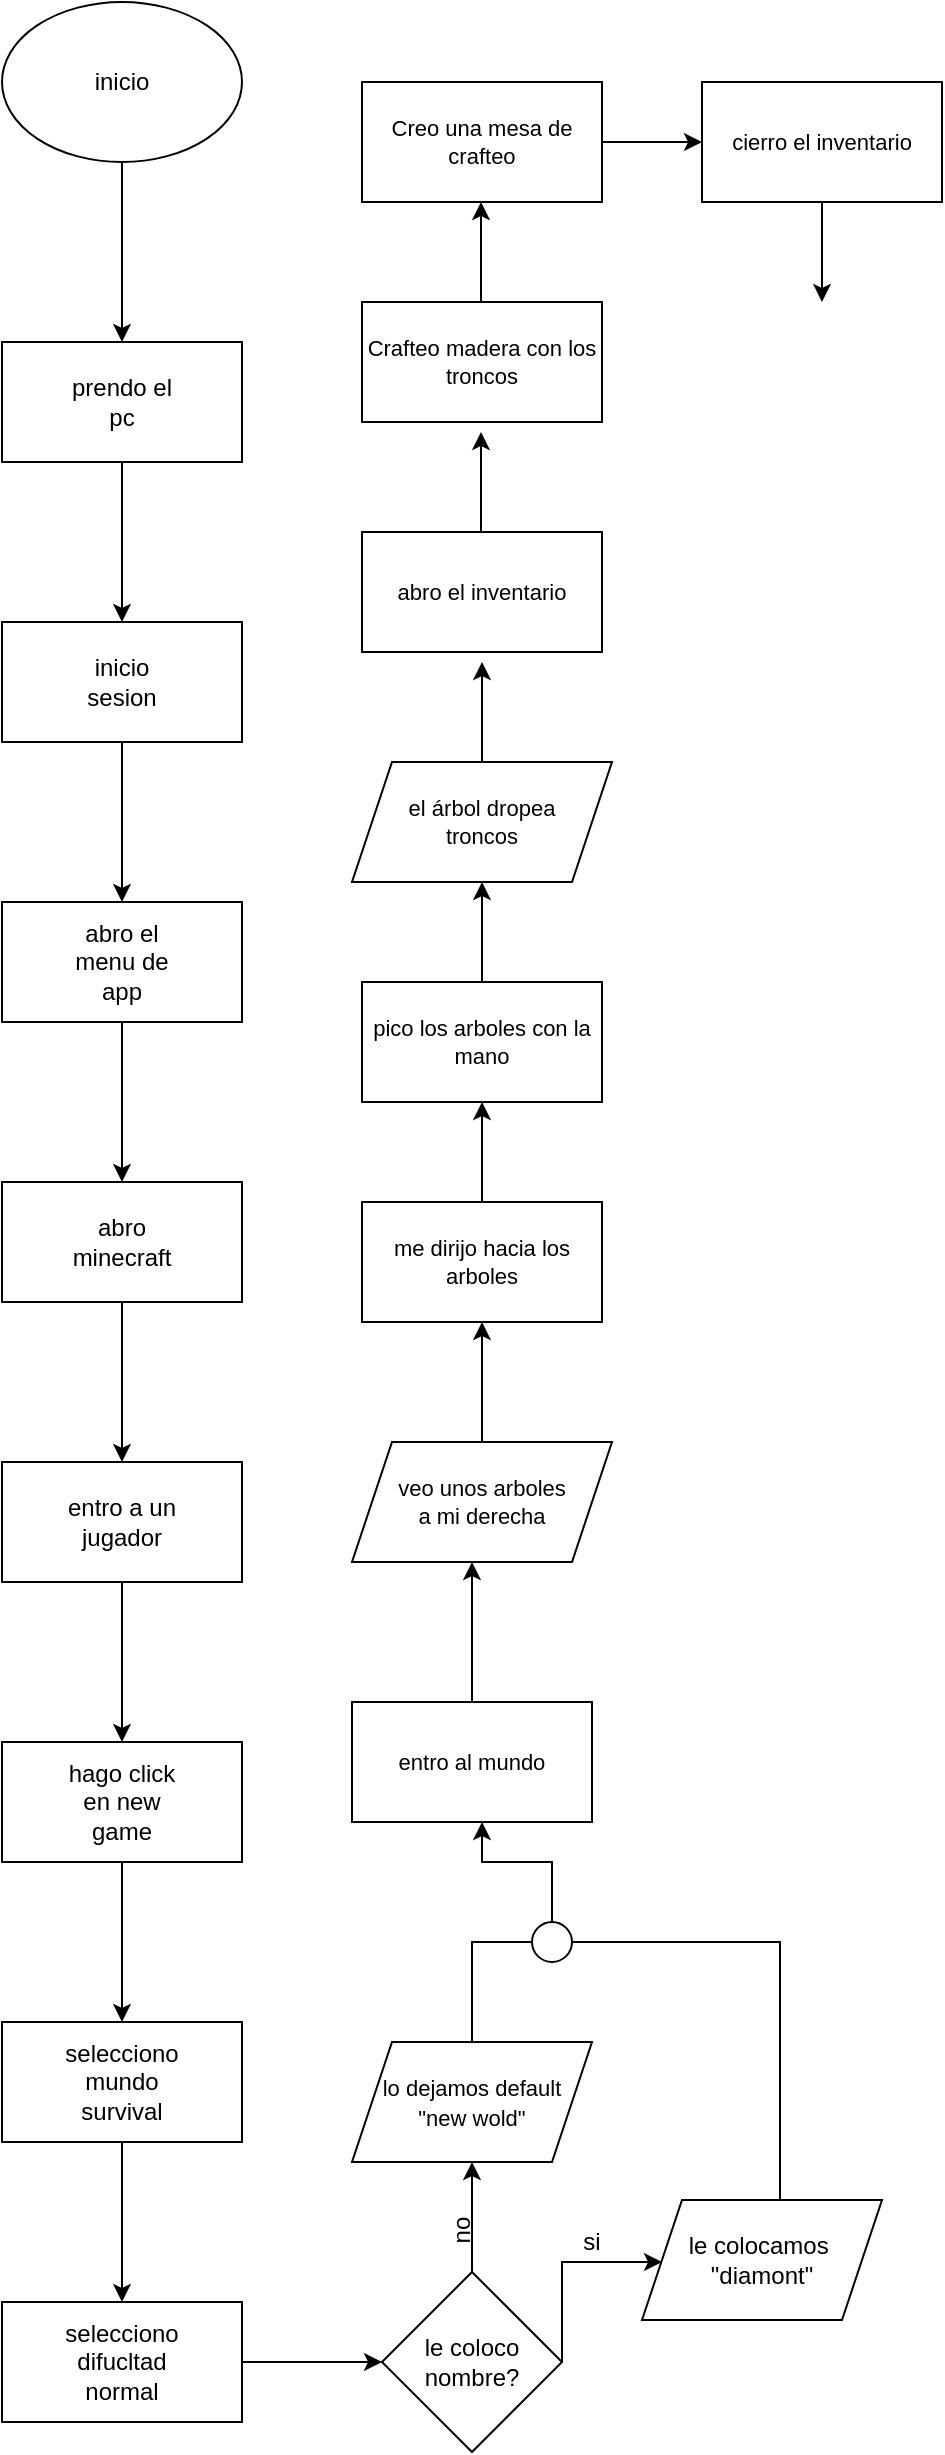 <mxfile version="17.3.0" type="github">
  <diagram id="AYQV9O10JoMfKQ76o80u" name="Page-1">
    <mxGraphModel dx="1422" dy="794" grid="1" gridSize="10" guides="1" tooltips="1" connect="1" arrows="1" fold="1" page="1" pageScale="1" pageWidth="827" pageHeight="1169" math="0" shadow="0">
      <root>
        <mxCell id="0" />
        <mxCell id="1" parent="0" />
        <mxCell id="PT8ND_q76XKcG_l77ZsT-3" value="" style="edgeStyle=orthogonalEdgeStyle;rounded=0;orthogonalLoop=1;jettySize=auto;html=1;" parent="1" source="PT8ND_q76XKcG_l77ZsT-1" target="PT8ND_q76XKcG_l77ZsT-2" edge="1">
          <mxGeometry relative="1" as="geometry" />
        </mxCell>
        <mxCell id="PT8ND_q76XKcG_l77ZsT-1" value="" style="ellipse;whiteSpace=wrap;html=1;" parent="1" vertex="1">
          <mxGeometry x="30" y="10" width="120" height="80" as="geometry" />
        </mxCell>
        <mxCell id="PT8ND_q76XKcG_l77ZsT-5" value="" style="edgeStyle=orthogonalEdgeStyle;rounded=0;orthogonalLoop=1;jettySize=auto;html=1;" parent="1" source="PT8ND_q76XKcG_l77ZsT-2" target="PT8ND_q76XKcG_l77ZsT-4" edge="1">
          <mxGeometry relative="1" as="geometry" />
        </mxCell>
        <mxCell id="PT8ND_q76XKcG_l77ZsT-2" value="" style="whiteSpace=wrap;html=1;" parent="1" vertex="1">
          <mxGeometry x="30" y="180" width="120" height="60" as="geometry" />
        </mxCell>
        <mxCell id="PT8ND_q76XKcG_l77ZsT-7" value="" style="edgeStyle=orthogonalEdgeStyle;rounded=0;orthogonalLoop=1;jettySize=auto;html=1;" parent="1" source="PT8ND_q76XKcG_l77ZsT-4" target="PT8ND_q76XKcG_l77ZsT-6" edge="1">
          <mxGeometry relative="1" as="geometry" />
        </mxCell>
        <mxCell id="PT8ND_q76XKcG_l77ZsT-4" value="" style="whiteSpace=wrap;html=1;" parent="1" vertex="1">
          <mxGeometry x="30" y="320" width="120" height="60" as="geometry" />
        </mxCell>
        <mxCell id="PT8ND_q76XKcG_l77ZsT-9" value="" style="edgeStyle=orthogonalEdgeStyle;rounded=0;orthogonalLoop=1;jettySize=auto;html=1;" parent="1" source="PT8ND_q76XKcG_l77ZsT-6" target="PT8ND_q76XKcG_l77ZsT-8" edge="1">
          <mxGeometry relative="1" as="geometry" />
        </mxCell>
        <mxCell id="PT8ND_q76XKcG_l77ZsT-6" value="" style="whiteSpace=wrap;html=1;" parent="1" vertex="1">
          <mxGeometry x="30" y="460" width="120" height="60" as="geometry" />
        </mxCell>
        <mxCell id="PT8ND_q76XKcG_l77ZsT-17" value="" style="edgeStyle=orthogonalEdgeStyle;rounded=0;orthogonalLoop=1;jettySize=auto;html=1;" parent="1" source="PT8ND_q76XKcG_l77ZsT-8" target="PT8ND_q76XKcG_l77ZsT-16" edge="1">
          <mxGeometry relative="1" as="geometry" />
        </mxCell>
        <mxCell id="PT8ND_q76XKcG_l77ZsT-8" value="" style="whiteSpace=wrap;html=1;" parent="1" vertex="1">
          <mxGeometry x="30" y="600" width="120" height="60" as="geometry" />
        </mxCell>
        <mxCell id="PT8ND_q76XKcG_l77ZsT-10" value="inicio" style="text;html=1;strokeColor=none;fillColor=none;align=center;verticalAlign=middle;whiteSpace=wrap;rounded=0;" parent="1" vertex="1">
          <mxGeometry x="60" y="35" width="60" height="30" as="geometry" />
        </mxCell>
        <mxCell id="PT8ND_q76XKcG_l77ZsT-11" value="prendo el pc" style="text;html=1;strokeColor=none;fillColor=none;align=center;verticalAlign=middle;whiteSpace=wrap;rounded=0;" parent="1" vertex="1">
          <mxGeometry x="60" y="195" width="60" height="30" as="geometry" />
        </mxCell>
        <mxCell id="PT8ND_q76XKcG_l77ZsT-12" value="Text" style="text;html=1;strokeColor=none;fillColor=none;align=center;verticalAlign=middle;whiteSpace=wrap;rounded=0;" parent="1" vertex="1">
          <mxGeometry x="50" y="755" width="60" height="30" as="geometry" />
        </mxCell>
        <mxCell id="PT8ND_q76XKcG_l77ZsT-13" value="inicio sesion" style="text;html=1;strokeColor=none;fillColor=none;align=center;verticalAlign=middle;whiteSpace=wrap;rounded=0;" parent="1" vertex="1">
          <mxGeometry x="60" y="335" width="60" height="30" as="geometry" />
        </mxCell>
        <mxCell id="PT8ND_q76XKcG_l77ZsT-14" value="abro minecraft" style="text;html=1;strokeColor=none;fillColor=none;align=center;verticalAlign=middle;whiteSpace=wrap;rounded=0;" parent="1" vertex="1">
          <mxGeometry x="60" y="615" width="60" height="30" as="geometry" />
        </mxCell>
        <mxCell id="PT8ND_q76XKcG_l77ZsT-15" value="abro el menu de app" style="text;html=1;strokeColor=none;fillColor=none;align=center;verticalAlign=middle;whiteSpace=wrap;rounded=0;" parent="1" vertex="1">
          <mxGeometry x="60" y="475" width="60" height="30" as="geometry" />
        </mxCell>
        <mxCell id="PT8ND_q76XKcG_l77ZsT-20" value="" style="edgeStyle=orthogonalEdgeStyle;rounded=0;orthogonalLoop=1;jettySize=auto;html=1;" parent="1" source="PT8ND_q76XKcG_l77ZsT-16" target="PT8ND_q76XKcG_l77ZsT-19" edge="1">
          <mxGeometry relative="1" as="geometry" />
        </mxCell>
        <mxCell id="PT8ND_q76XKcG_l77ZsT-16" value="" style="whiteSpace=wrap;html=1;" parent="1" vertex="1">
          <mxGeometry x="30" y="740" width="120" height="60" as="geometry" />
        </mxCell>
        <mxCell id="PT8ND_q76XKcG_l77ZsT-18" value="entro a un jugador" style="text;html=1;strokeColor=none;fillColor=none;align=center;verticalAlign=middle;whiteSpace=wrap;rounded=0;" parent="1" vertex="1">
          <mxGeometry x="60" y="755" width="60" height="30" as="geometry" />
        </mxCell>
        <mxCell id="PT8ND_q76XKcG_l77ZsT-23" value="" style="edgeStyle=orthogonalEdgeStyle;rounded=0;orthogonalLoop=1;jettySize=auto;html=1;" parent="1" source="PT8ND_q76XKcG_l77ZsT-19" target="PT8ND_q76XKcG_l77ZsT-22" edge="1">
          <mxGeometry relative="1" as="geometry" />
        </mxCell>
        <mxCell id="PT8ND_q76XKcG_l77ZsT-19" value="" style="whiteSpace=wrap;html=1;" parent="1" vertex="1">
          <mxGeometry x="30" y="880" width="120" height="60" as="geometry" />
        </mxCell>
        <mxCell id="PT8ND_q76XKcG_l77ZsT-21" value="hago click en new game" style="text;html=1;strokeColor=none;fillColor=none;align=center;verticalAlign=middle;whiteSpace=wrap;rounded=0;" parent="1" vertex="1">
          <mxGeometry x="60" y="895" width="60" height="30" as="geometry" />
        </mxCell>
        <mxCell id="PT8ND_q76XKcG_l77ZsT-26" value="" style="edgeStyle=orthogonalEdgeStyle;rounded=0;orthogonalLoop=1;jettySize=auto;html=1;" parent="1" source="PT8ND_q76XKcG_l77ZsT-22" target="PT8ND_q76XKcG_l77ZsT-25" edge="1">
          <mxGeometry relative="1" as="geometry" />
        </mxCell>
        <mxCell id="PT8ND_q76XKcG_l77ZsT-22" value="" style="whiteSpace=wrap;html=1;" parent="1" vertex="1">
          <mxGeometry x="30" y="1020" width="120" height="60" as="geometry" />
        </mxCell>
        <mxCell id="PT8ND_q76XKcG_l77ZsT-24" value="selecciono mundo survival" style="text;html=1;strokeColor=none;fillColor=none;align=center;verticalAlign=middle;whiteSpace=wrap;rounded=0;" parent="1" vertex="1">
          <mxGeometry x="60" y="1035" width="60" height="30" as="geometry" />
        </mxCell>
        <mxCell id="kBB0G43ifVOI-B2i6v7P-5" value="" style="edgeStyle=orthogonalEdgeStyle;rounded=0;orthogonalLoop=1;jettySize=auto;html=1;" edge="1" parent="1" source="PT8ND_q76XKcG_l77ZsT-25">
          <mxGeometry relative="1" as="geometry">
            <mxPoint x="220" y="1190" as="targetPoint" />
          </mxGeometry>
        </mxCell>
        <mxCell id="PT8ND_q76XKcG_l77ZsT-25" value="" style="whiteSpace=wrap;html=1;" parent="1" vertex="1">
          <mxGeometry x="30" y="1160" width="120" height="60" as="geometry" />
        </mxCell>
        <mxCell id="PT8ND_q76XKcG_l77ZsT-28" value="selecciono difucltad normal" style="text;html=1;strokeColor=none;fillColor=none;align=center;verticalAlign=middle;whiteSpace=wrap;rounded=0;" parent="1" vertex="1">
          <mxGeometry x="60" y="1175" width="60" height="30" as="geometry" />
        </mxCell>
        <mxCell id="kBB0G43ifVOI-B2i6v7P-3" value="" style="rhombus;whiteSpace=wrap;html=1;" vertex="1" parent="1">
          <mxGeometry x="220" y="1145" width="90" height="90" as="geometry" />
        </mxCell>
        <mxCell id="kBB0G43ifVOI-B2i6v7P-6" value="no" style="text;html=1;strokeColor=none;fillColor=none;align=center;verticalAlign=middle;whiteSpace=wrap;rounded=0;rotation=-90;" vertex="1" parent="1">
          <mxGeometry x="230" y="1109" width="60" height="30" as="geometry" />
        </mxCell>
        <mxCell id="kBB0G43ifVOI-B2i6v7P-7" value="le coloco nombre?" style="text;html=1;strokeColor=none;fillColor=none;align=center;verticalAlign=middle;whiteSpace=wrap;rounded=0;" vertex="1" parent="1">
          <mxGeometry x="235" y="1175" width="60" height="30" as="geometry" />
        </mxCell>
        <mxCell id="kBB0G43ifVOI-B2i6v7P-9" value="le colocamos&amp;nbsp;&lt;br&gt;&quot;diamont&quot;" style="shape=parallelogram;perimeter=parallelogramPerimeter;whiteSpace=wrap;html=1;fixedSize=1;size=20;" vertex="1" parent="1">
          <mxGeometry x="350" y="1109" width="120" height="60" as="geometry" />
        </mxCell>
        <mxCell id="kBB0G43ifVOI-B2i6v7P-10" value="" style="endArrow=classic;html=1;rounded=0;" edge="1" parent="1">
          <mxGeometry width="50" height="50" relative="1" as="geometry">
            <mxPoint x="310" y="1190" as="sourcePoint" />
            <mxPoint x="360" y="1140" as="targetPoint" />
            <Array as="points">
              <mxPoint x="310" y="1140" />
            </Array>
          </mxGeometry>
        </mxCell>
        <mxCell id="kBB0G43ifVOI-B2i6v7P-12" value="" style="endArrow=classic;html=1;rounded=0;exitX=0.5;exitY=0;exitDx=0;exitDy=0;" edge="1" parent="1" source="kBB0G43ifVOI-B2i6v7P-3">
          <mxGeometry width="50" height="50" relative="1" as="geometry">
            <mxPoint x="240" y="1150" as="sourcePoint" />
            <mxPoint x="265" y="1090" as="targetPoint" />
          </mxGeometry>
        </mxCell>
        <mxCell id="kBB0G43ifVOI-B2i6v7P-13" value="&lt;font style=&quot;font-size: 11px&quot;&gt;lo dejamos default&lt;br&gt;&quot;new wold&quot;&lt;/font&gt;" style="shape=parallelogram;perimeter=parallelogramPerimeter;whiteSpace=wrap;html=1;fixedSize=1;" vertex="1" parent="1">
          <mxGeometry x="205" y="1030" width="120" height="60" as="geometry" />
        </mxCell>
        <mxCell id="kBB0G43ifVOI-B2i6v7P-14" value="si" style="text;html=1;strokeColor=none;fillColor=none;align=center;verticalAlign=middle;whiteSpace=wrap;rounded=0;" vertex="1" parent="1">
          <mxGeometry x="295" y="1115" width="60" height="30" as="geometry" />
        </mxCell>
        <mxCell id="kBB0G43ifVOI-B2i6v7P-17" value="" style="ellipse;whiteSpace=wrap;html=1;aspect=fixed;fontSize=11;" vertex="1" parent="1">
          <mxGeometry x="295" y="970" width="20" height="20" as="geometry" />
        </mxCell>
        <mxCell id="kBB0G43ifVOI-B2i6v7P-20" value="" style="endArrow=none;html=1;rounded=0;fontSize=11;entryX=1;entryY=0.5;entryDx=0;entryDy=0;exitX=0.575;exitY=0;exitDx=0;exitDy=0;exitPerimeter=0;" edge="1" parent="1" source="kBB0G43ifVOI-B2i6v7P-9" target="kBB0G43ifVOI-B2i6v7P-17">
          <mxGeometry width="50" height="50" relative="1" as="geometry">
            <mxPoint x="280" y="1030" as="sourcePoint" />
            <mxPoint x="330" y="980" as="targetPoint" />
            <Array as="points">
              <mxPoint x="419" y="980" />
            </Array>
          </mxGeometry>
        </mxCell>
        <mxCell id="kBB0G43ifVOI-B2i6v7P-21" value="" style="endArrow=none;html=1;rounded=0;fontSize=11;exitX=0.5;exitY=0;exitDx=0;exitDy=0;entryX=0;entryY=0.5;entryDx=0;entryDy=0;" edge="1" parent="1" source="kBB0G43ifVOI-B2i6v7P-13" target="kBB0G43ifVOI-B2i6v7P-17">
          <mxGeometry width="50" height="50" relative="1" as="geometry">
            <mxPoint x="390" y="930" as="sourcePoint" />
            <mxPoint x="440" y="880" as="targetPoint" />
            <Array as="points">
              <mxPoint x="265" y="980" />
            </Array>
          </mxGeometry>
        </mxCell>
        <mxCell id="kBB0G43ifVOI-B2i6v7P-23" value="" style="endArrow=classic;html=1;rounded=0;fontSize=11;exitX=0.5;exitY=0;exitDx=0;exitDy=0;" edge="1" parent="1" source="kBB0G43ifVOI-B2i6v7P-17">
          <mxGeometry width="50" height="50" relative="1" as="geometry">
            <mxPoint x="280" y="980" as="sourcePoint" />
            <mxPoint x="270" y="920" as="targetPoint" />
            <Array as="points">
              <mxPoint x="305" y="940" />
              <mxPoint x="270" y="940" />
            </Array>
          </mxGeometry>
        </mxCell>
        <mxCell id="kBB0G43ifVOI-B2i6v7P-26" value="" style="edgeStyle=orthogonalEdgeStyle;rounded=0;orthogonalLoop=1;jettySize=auto;html=1;fontSize=11;" edge="1" parent="1" source="kBB0G43ifVOI-B2i6v7P-24">
          <mxGeometry relative="1" as="geometry">
            <mxPoint x="265" y="790" as="targetPoint" />
          </mxGeometry>
        </mxCell>
        <mxCell id="kBB0G43ifVOI-B2i6v7P-24" value="entro al mundo" style="rounded=0;whiteSpace=wrap;html=1;fontSize=11;" vertex="1" parent="1">
          <mxGeometry x="205" y="860" width="120" height="60" as="geometry" />
        </mxCell>
        <mxCell id="kBB0G43ifVOI-B2i6v7P-27" value="veo unos arboles&lt;br&gt;a mi derecha" style="shape=parallelogram;perimeter=parallelogramPerimeter;whiteSpace=wrap;html=1;fixedSize=1;fontSize=11;" vertex="1" parent="1">
          <mxGeometry x="205" y="730" width="130" height="60" as="geometry" />
        </mxCell>
        <mxCell id="kBB0G43ifVOI-B2i6v7P-29" value="" style="endArrow=classic;html=1;rounded=0;fontSize=11;exitX=0.5;exitY=0;exitDx=0;exitDy=0;" edge="1" parent="1" source="kBB0G43ifVOI-B2i6v7P-27">
          <mxGeometry width="50" height="50" relative="1" as="geometry">
            <mxPoint x="250" y="720" as="sourcePoint" />
            <mxPoint x="270" y="670" as="targetPoint" />
          </mxGeometry>
        </mxCell>
        <mxCell id="kBB0G43ifVOI-B2i6v7P-30" value="me dirijo hacia los arboles" style="rounded=0;whiteSpace=wrap;html=1;fontSize=11;" vertex="1" parent="1">
          <mxGeometry x="210" y="610" width="120" height="60" as="geometry" />
        </mxCell>
        <mxCell id="kBB0G43ifVOI-B2i6v7P-32" value="" style="endArrow=classic;html=1;rounded=0;fontSize=11;exitX=0.5;exitY=0;exitDx=0;exitDy=0;" edge="1" parent="1" source="kBB0G43ifVOI-B2i6v7P-30">
          <mxGeometry width="50" height="50" relative="1" as="geometry">
            <mxPoint x="240" y="610" as="sourcePoint" />
            <mxPoint x="270" y="560" as="targetPoint" />
          </mxGeometry>
        </mxCell>
        <mxCell id="kBB0G43ifVOI-B2i6v7P-33" value="pico los arboles con la&lt;br&gt;mano" style="rounded=0;whiteSpace=wrap;html=1;fontSize=11;" vertex="1" parent="1">
          <mxGeometry x="210" y="500" width="120" height="60" as="geometry" />
        </mxCell>
        <mxCell id="kBB0G43ifVOI-B2i6v7P-34" value="" style="endArrow=classic;html=1;rounded=0;fontSize=11;exitX=0.5;exitY=0;exitDx=0;exitDy=0;" edge="1" parent="1" source="kBB0G43ifVOI-B2i6v7P-33">
          <mxGeometry width="50" height="50" relative="1" as="geometry">
            <mxPoint x="250" y="500" as="sourcePoint" />
            <mxPoint x="270" y="450" as="targetPoint" />
          </mxGeometry>
        </mxCell>
        <mxCell id="kBB0G43ifVOI-B2i6v7P-36" value="el árbol dropea &lt;br&gt;troncos" style="shape=parallelogram;perimeter=parallelogramPerimeter;whiteSpace=wrap;html=1;fixedSize=1;fontSize=11;" vertex="1" parent="1">
          <mxGeometry x="205" y="390" width="130" height="60" as="geometry" />
        </mxCell>
        <mxCell id="kBB0G43ifVOI-B2i6v7P-37" value="" style="endArrow=classic;html=1;rounded=0;fontSize=11;exitX=0.5;exitY=0;exitDx=0;exitDy=0;" edge="1" parent="1" source="kBB0G43ifVOI-B2i6v7P-36">
          <mxGeometry width="50" height="50" relative="1" as="geometry">
            <mxPoint x="250" y="390" as="sourcePoint" />
            <mxPoint x="270" y="340" as="targetPoint" />
          </mxGeometry>
        </mxCell>
        <mxCell id="kBB0G43ifVOI-B2i6v7P-38" value="abro el inventario" style="rounded=0;whiteSpace=wrap;html=1;fontSize=11;" vertex="1" parent="1">
          <mxGeometry x="210" y="275" width="120" height="60" as="geometry" />
        </mxCell>
        <mxCell id="kBB0G43ifVOI-B2i6v7P-39" value="" style="endArrow=classic;html=1;rounded=0;fontSize=11;exitX=0.5;exitY=0;exitDx=0;exitDy=0;" edge="1" parent="1">
          <mxGeometry width="50" height="50" relative="1" as="geometry">
            <mxPoint x="269.5" y="275" as="sourcePoint" />
            <mxPoint x="269.5" y="225" as="targetPoint" />
          </mxGeometry>
        </mxCell>
        <mxCell id="kBB0G43ifVOI-B2i6v7P-40" value="Crafteo madera con los&lt;br&gt;troncos" style="rounded=0;whiteSpace=wrap;html=1;fontSize=11;" vertex="1" parent="1">
          <mxGeometry x="210" y="160" width="120" height="60" as="geometry" />
        </mxCell>
        <mxCell id="kBB0G43ifVOI-B2i6v7P-43" value="" style="endArrow=classic;html=1;rounded=0;fontSize=11;exitX=0.5;exitY=0;exitDx=0;exitDy=0;" edge="1" parent="1">
          <mxGeometry width="50" height="50" relative="1" as="geometry">
            <mxPoint x="269.5" y="160" as="sourcePoint" />
            <mxPoint x="269.5" y="110" as="targetPoint" />
          </mxGeometry>
        </mxCell>
        <mxCell id="kBB0G43ifVOI-B2i6v7P-44" value="Creo una mesa de crafteo" style="rounded=0;whiteSpace=wrap;html=1;fontSize=11;" vertex="1" parent="1">
          <mxGeometry x="210" y="50" width="120" height="60" as="geometry" />
        </mxCell>
        <mxCell id="kBB0G43ifVOI-B2i6v7P-45" value="" style="endArrow=classic;html=1;rounded=0;fontSize=11;exitX=1;exitY=0.5;exitDx=0;exitDy=0;" edge="1" parent="1" source="kBB0G43ifVOI-B2i6v7P-44">
          <mxGeometry width="50" height="50" relative="1" as="geometry">
            <mxPoint x="370" y="110" as="sourcePoint" />
            <mxPoint x="380" y="80" as="targetPoint" />
          </mxGeometry>
        </mxCell>
        <mxCell id="kBB0G43ifVOI-B2i6v7P-46" value="cierro el inventario" style="rounded=0;whiteSpace=wrap;html=1;fontSize=11;" vertex="1" parent="1">
          <mxGeometry x="380" y="50" width="120" height="60" as="geometry" />
        </mxCell>
        <mxCell id="kBB0G43ifVOI-B2i6v7P-47" value="" style="endArrow=classic;html=1;rounded=0;fontSize=11;" edge="1" parent="1">
          <mxGeometry width="50" height="50" relative="1" as="geometry">
            <mxPoint x="440" y="110" as="sourcePoint" />
            <mxPoint x="440" y="160" as="targetPoint" />
            <Array as="points" />
          </mxGeometry>
        </mxCell>
      </root>
    </mxGraphModel>
  </diagram>
</mxfile>
